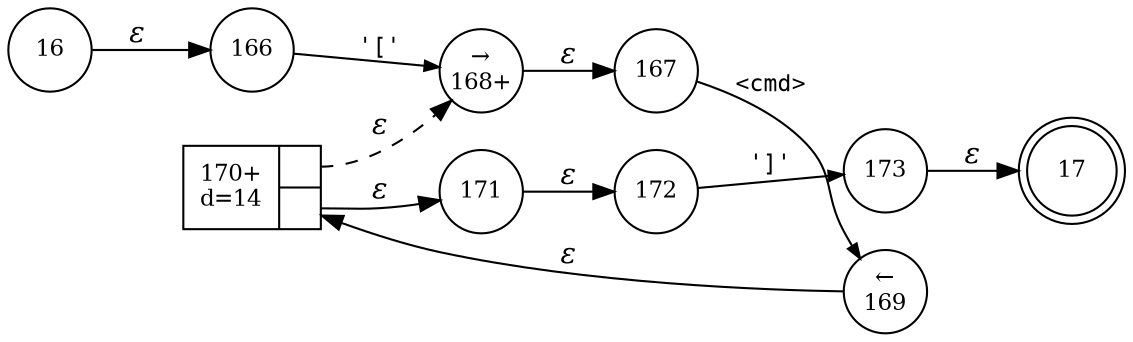 digraph ATN {
rankdir=LR;
s17[fontsize=11, label="17", shape=doublecircle, fixedsize=true, width=.6];
s16[fontsize=11,label="16", shape=circle, fixedsize=true, width=.55, peripheries=1];
s166[fontsize=11,label="166", shape=circle, fixedsize=true, width=.55, peripheries=1];
s167[fontsize=11,label="167", shape=circle, fixedsize=true, width=.55, peripheries=1];
s168[fontsize=11,label="&rarr;\n168+", shape=circle, fixedsize=true, width=.55, peripheries=1];
s169[fontsize=11,label="&larr;\n169", shape=circle, fixedsize=true, width=.55, peripheries=1];
s170[fontsize=11,label="{170+\nd=14|{<p0>|<p1>}}", shape=record, fixedsize=false, peripheries=1];
s171[fontsize=11,label="171", shape=circle, fixedsize=true, width=.55, peripheries=1];
s172[fontsize=11,label="172", shape=circle, fixedsize=true, width=.55, peripheries=1];
s173[fontsize=11,label="173", shape=circle, fixedsize=true, width=.55, peripheries=1];
s16 -> s166 [fontname="Times-Italic", label="&epsilon;"];
s166 -> s168 [fontsize=11, fontname="Courier", arrowsize=.7, label = "'['", arrowhead = normal];
s168 -> s167 [fontname="Times-Italic", label="&epsilon;"];
s167 -> s169 [fontsize=11, fontname="Courier", arrowsize=.7, label = "<cmd>", arrowhead = normal];
s169 -> s170 [fontname="Times-Italic", label="&epsilon;"];
s170:p0 -> s168 [fontname="Times-Italic", label="&epsilon;", style="dashed"];
s170:p1 -> s171 [fontname="Times-Italic", label="&epsilon;"];
s171 -> s172 [fontname="Times-Italic", label="&epsilon;"];
s172 -> s173 [fontsize=11, fontname="Courier", arrowsize=.7, label = "']'", arrowhead = normal];
s173 -> s17 [fontname="Times-Italic", label="&epsilon;"];
}